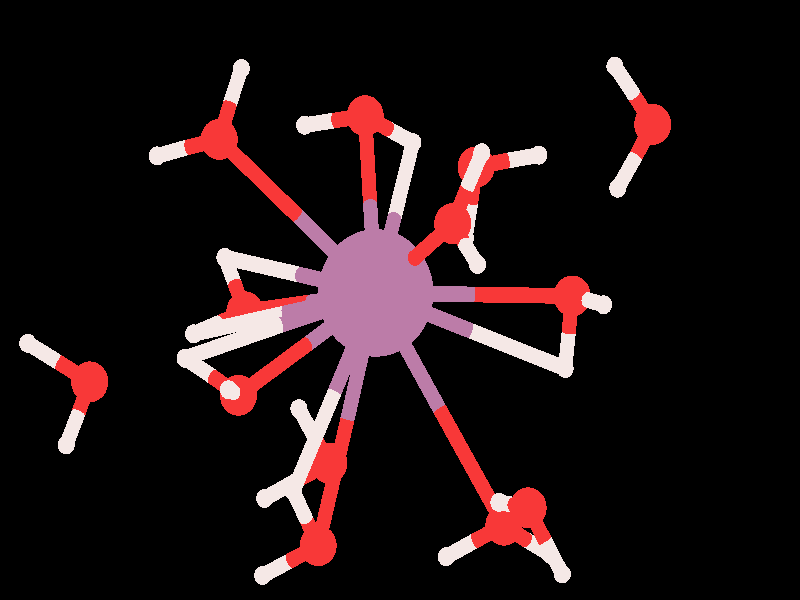 #include "colors.inc"
#include "finish.inc"

global_settings {assumed_gamma 1 max_trace_level 6}
background {color White transmit 1.0}
camera {orthographic angle 0
  right -11.24*x up 7.62*y
  direction 50.00*z
  location <0,0,50.00> look_at <0,0,0>}


light_source {<  2.00,   3.00,  40.00> color White
  area_light <0.70, 0, 0>, <0, 0.70, 0>, 3, 3
  adaptive 1 jitter}
// no fog
#declare simple = finish {phong 0.7}
#declare pale = finish {ambient 0.5 diffuse 0.85 roughness 0.001 specular 0.200 }
#declare intermediate = finish {ambient 0.3 diffuse 0.6 specular 0.1 roughness 0.04}
#declare vmd = finish {ambient 0.0 diffuse 0.65 phong 0.1 phong_size 40.0 specular 0.5 }
#declare jmol = finish {ambient 0.2 diffuse 0.6 specular 1 roughness 0.001 metallic}
#declare ase2 = finish {ambient 0.05 brilliance 3 diffuse 0.6 metallic specular 0.7 roughness 0.04 reflection 0.15}
#declare ase3 = finish {ambient 0.15 brilliance 2 diffuse 0.6 metallic specular 1.0 roughness 0.001 reflection 0.0}
#declare glass = finish {ambient 0.05 diffuse 0.3 specular 1.0 roughness 0.001}
#declare glass2 = finish {ambient 0.01 diffuse 0.3 specular 1.0 reflection 0.25 roughness 0.001}
#declare Rcell = 0.050;
#declare Rbond = 0.100;

#macro atom(LOC, R, COL, TRANS, FIN)
  sphere{LOC, R texture{pigment{color COL transmit TRANS} finish{FIN}}}
#end
#macro constrain(LOC, R, COL, TRANS FIN)
union{torus{R, Rcell rotate 45*z texture{pigment{color COL transmit TRANS} finish{FIN}}}
     torus{R, Rcell rotate -45*z texture{pigment{color COL transmit TRANS} finish{FIN}}}
     translate LOC}
#end

// no cell vertices
atom(< -0.49,   2.34,  -6.83>, 0.26, rgb <0.94, 0.04, 0.04>, 0.0, jmol) // #0
atom(< -1.34,   2.22,  -7.27>, 0.12, rgb <0.91, 0.81, 0.79>, 0.0, jmol) // #1
atom(<  0.18,   2.00,  -7.49>, 0.12, rgb <0.91, 0.81, 0.79>, 0.0, jmol) // #2
atom(< -2.18,  -0.15,  -6.83>, 0.26, rgb <0.94, 0.04, 0.04>, 0.0, jmol) // #3
atom(< -2.46,   0.54,  -7.43>, 0.12, rgb <0.91, 0.81, 0.79>, 0.0, jmol) // #4
atom(< -2.90,  -0.43,  -6.30>, 0.12, rgb <0.91, 0.81, 0.79>, 0.0, jmol) // #5
atom(<  3.55,   2.23,  -6.81>, 0.26, rgb <0.94, 0.04, 0.04>, 0.0, jmol) // #6
atom(<  3.06,   1.42,  -6.50>, 0.12, rgb <0.91, 0.81, 0.79>, 0.0, jmol) // #7
atom(<  3.02,   2.97,  -6.46>, 0.12, rgb <0.91, 0.81, 0.79>, 0.0, jmol) // #8
atom(<  1.80,  -2.64,  -1.51>, 0.26, rgb <0.94, 0.04, 0.04>, 0.0, jmol) // #9
atom(<  1.39,  -2.57,  -2.37>, 0.12, rgb <0.91, 0.81, 0.79>, 0.0, jmol) // #10
atom(<  2.28,  -3.48,  -1.63>, 0.12, rgb <0.91, 0.81, 0.79>, 0.0, jmol) // #11
atom(< -1.15,  -3.12,  -5.19>, 0.26, rgb <0.94, 0.04, 0.04>, 0.0, jmol) // #12
atom(< -1.93,  -3.50,  -5.70>, 0.12, rgb <0.91, 0.81, 0.79>, 0.0, jmol) // #13
atom(< -1.50,  -2.43,  -4.63>, 0.12, rgb <0.91, 0.81, 0.79>, 0.0, jmol) // #14
atom(< -1.00,  -2.07,  -8.44>, 0.26, rgb <0.94, 0.04, 0.04>, 0.0, jmol) // #15
atom(< -1.90,  -2.52,  -8.52>, 0.12, rgb <0.91, 0.81, 0.79>, 0.0, jmol) // #16
atom(< -1.42,  -1.38,  -7.86>, 0.12, rgb <0.91, 0.81, 0.79>, 0.0, jmol) // #17
atom(<  2.42,   0.05,  -5.57>, 0.26, rgb <0.94, 0.04, 0.04>, 0.0, jmol) // #18
atom(<  2.86,  -0.06,  -4.66>, 0.12, rgb <0.91, 0.81, 0.79>, 0.0, jmol) // #19
atom(<  2.32,  -0.87,  -5.79>, 0.12, rgb <0.91, 0.81, 0.79>, 0.0, jmol) // #20
atom(< -2.27,  -1.21,  -3.77>, 0.26, rgb <0.94, 0.04, 0.04>, 0.0, jmol) // #21
atom(< -3.02,  -0.74,  -4.17>, 0.12, rgb <0.91, 0.81, 0.79>, 0.0, jmol) // #22
atom(< -2.41,  -1.14,  -2.77>, 0.12, rgb <0.91, 0.81, 0.79>, 0.0, jmol) // #23
atom(< -4.36,  -1.04,  -5.60>, 0.26, rgb <0.94, 0.04, 0.04>, 0.0, jmol) // #24
atom(< -5.23,  -0.55,  -5.76>, 0.12, rgb <0.91, 0.81, 0.79>, 0.0, jmol) // #25
atom(< -4.69,  -1.84,  -5.24>, 0.12, rgb <0.91, 0.81, 0.79>, 0.0, jmol) // #26
atom(<  1.07,   1.69,  -8.87>, 0.26, rgb <0.94, 0.04, 0.04>, 0.0, jmol) // #27
atom(<  0.92,   0.79,  -9.14>, 0.12, rgb <0.91, 0.81, 0.79>, 0.0, jmol) // #28
atom(<  1.95,   1.84,  -9.14>, 0.12, rgb <0.91, 0.81, 0.79>, 0.0, jmol) // #29
atom(<  1.46,  -2.86,  -4.42>, 0.26, rgb <0.94, 0.04, 0.04>, 0.0, jmol) // #30
atom(<  2.11,  -3.23,  -5.01>, 0.12, rgb <0.91, 0.81, 0.79>, 0.0, jmol) // #31
atom(<  0.65,  -3.26,  -4.75>, 0.12, rgb <0.91, 0.81, 0.79>, 0.0, jmol) // #32
atom(<  0.74,   0.97,  -2.61>, 0.26, rgb <0.94, 0.04, 0.04>, 0.0, jmol) // #33
atom(<  1.09,   0.45,  -1.91>, 0.12, rgb <0.91, 0.81, 0.79>, 0.0, jmol) // #34
atom(<  1.15,   1.87,  -2.42>, 0.12, rgb <0.91, 0.81, 0.79>, 0.0, jmol) // #35
atom(< -2.54,   2.04,  -4.37>, 0.26, rgb <0.94, 0.04, 0.04>, 0.0, jmol) // #36
atom(< -3.41,   1.83,  -4.83>, 0.12, rgb <0.91, 0.81, 0.79>, 0.0, jmol) // #37
atom(< -2.23,   2.94,  -4.70>, 0.12, rgb <0.91, 0.81, 0.79>, 0.0, jmol) // #38
atom(< -0.34,   0.09,  -5.11>, 0.81, rgb <0.50, 0.20, 0.39>, 0.0, jmol) // #39
cylinder {< -0.49,   2.34,  -6.83>, < -0.92,   2.28,  -7.05>, Rbond texture{pigment {color rgb <0.94, 0.04, 0.04> transmit 0.0} finish{jmol}}}
cylinder {< -1.34,   2.22,  -7.27>, < -0.92,   2.28,  -7.05>, Rbond texture{pigment {color rgb <0.91, 0.81, 0.79> transmit 0.0} finish{jmol}}}
cylinder {< -0.49,   2.34,  -6.83>, < -0.16,   2.17,  -7.16>, Rbond texture{pigment {color rgb <0.94, 0.04, 0.04> transmit 0.0} finish{jmol}}}
cylinder {<  0.18,   2.00,  -7.49>, < -0.16,   2.17,  -7.16>, Rbond texture{pigment {color rgb <0.91, 0.81, 0.79> transmit 0.0} finish{jmol}}}
cylinder {< -0.49,   2.34,  -6.83>, < -0.42,   1.22,  -5.97>, Rbond texture{pigment {color rgb <0.94, 0.04, 0.04> transmit 0.0} finish{jmol}}}
cylinder {< -0.34,   0.09,  -5.11>, < -0.42,   1.22,  -5.97>, Rbond texture{pigment {color rgb <0.50, 0.20, 0.39> transmit 0.0} finish{jmol}}}
cylinder {<  0.18,   2.00,  -7.49>, < -0.08,   1.04,  -6.30>, Rbond texture{pigment {color rgb <0.91, 0.81, 0.79> transmit 0.0} finish{jmol}}}
cylinder {< -0.34,   0.09,  -5.11>, < -0.08,   1.04,  -6.30>, Rbond texture{pigment {color rgb <0.50, 0.20, 0.39> transmit 0.0} finish{jmol}}}
cylinder {< -2.18,  -0.15,  -6.83>, < -2.32,   0.20,  -7.13>, Rbond texture{pigment {color rgb <0.94, 0.04, 0.04> transmit 0.0} finish{jmol}}}
cylinder {< -2.46,   0.54,  -7.43>, < -2.32,   0.20,  -7.13>, Rbond texture{pigment {color rgb <0.91, 0.81, 0.79> transmit 0.0} finish{jmol}}}
cylinder {< -2.18,  -0.15,  -6.83>, < -2.54,  -0.29,  -6.56>, Rbond texture{pigment {color rgb <0.94, 0.04, 0.04> transmit 0.0} finish{jmol}}}
cylinder {< -2.90,  -0.43,  -6.30>, < -2.54,  -0.29,  -6.56>, Rbond texture{pigment {color rgb <0.91, 0.81, 0.79> transmit 0.0} finish{jmol}}}
cylinder {< -2.18,  -0.15,  -6.83>, < -1.26,  -0.03,  -5.97>, Rbond texture{pigment {color rgb <0.94, 0.04, 0.04> transmit 0.0} finish{jmol}}}
cylinder {< -0.34,   0.09,  -5.11>, < -1.26,  -0.03,  -5.97>, Rbond texture{pigment {color rgb <0.50, 0.20, 0.39> transmit 0.0} finish{jmol}}}
cylinder {< -2.46,   0.54,  -7.43>, < -1.40,   0.32,  -6.27>, Rbond texture{pigment {color rgb <0.91, 0.81, 0.79> transmit 0.0} finish{jmol}}}
cylinder {< -0.34,   0.09,  -5.11>, < -1.40,   0.32,  -6.27>, Rbond texture{pigment {color rgb <0.50, 0.20, 0.39> transmit 0.0} finish{jmol}}}
cylinder {< -2.90,  -0.43,  -6.30>, < -1.62,  -0.17,  -5.70>, Rbond texture{pigment {color rgb <0.91, 0.81, 0.79> transmit 0.0} finish{jmol}}}
cylinder {< -0.34,   0.09,  -5.11>, < -1.62,  -0.17,  -5.70>, Rbond texture{pigment {color rgb <0.50, 0.20, 0.39> transmit 0.0} finish{jmol}}}
cylinder {<  3.55,   2.23,  -6.81>, <  3.31,   1.82,  -6.66>, Rbond texture{pigment {color rgb <0.94, 0.04, 0.04> transmit 0.0} finish{jmol}}}
cylinder {<  3.06,   1.42,  -6.50>, <  3.31,   1.82,  -6.66>, Rbond texture{pigment {color rgb <0.91, 0.81, 0.79> transmit 0.0} finish{jmol}}}
cylinder {<  3.55,   2.23,  -6.81>, <  3.29,   2.60,  -6.64>, Rbond texture{pigment {color rgb <0.94, 0.04, 0.04> transmit 0.0} finish{jmol}}}
cylinder {<  3.02,   2.97,  -6.46>, <  3.29,   2.60,  -6.64>, Rbond texture{pigment {color rgb <0.91, 0.81, 0.79> transmit 0.0} finish{jmol}}}
cylinder {<  1.80,  -2.64,  -1.51>, <  1.60,  -2.60,  -1.94>, Rbond texture{pigment {color rgb <0.94, 0.04, 0.04> transmit 0.0} finish{jmol}}}
cylinder {<  1.39,  -2.57,  -2.37>, <  1.60,  -2.60,  -1.94>, Rbond texture{pigment {color rgb <0.91, 0.81, 0.79> transmit 0.0} finish{jmol}}}
cylinder {<  1.80,  -2.64,  -1.51>, <  2.04,  -3.06,  -1.57>, Rbond texture{pigment {color rgb <0.94, 0.04, 0.04> transmit 0.0} finish{jmol}}}
cylinder {<  2.28,  -3.48,  -1.63>, <  2.04,  -3.06,  -1.57>, Rbond texture{pigment {color rgb <0.91, 0.81, 0.79> transmit 0.0} finish{jmol}}}
cylinder {< -1.15,  -3.12,  -5.19>, < -1.54,  -3.31,  -5.45>, Rbond texture{pigment {color rgb <0.94, 0.04, 0.04> transmit 0.0} finish{jmol}}}
cylinder {< -1.93,  -3.50,  -5.70>, < -1.54,  -3.31,  -5.45>, Rbond texture{pigment {color rgb <0.91, 0.81, 0.79> transmit 0.0} finish{jmol}}}
cylinder {< -1.15,  -3.12,  -5.19>, < -1.32,  -2.78,  -4.91>, Rbond texture{pigment {color rgb <0.94, 0.04, 0.04> transmit 0.0} finish{jmol}}}
cylinder {< -1.50,  -2.43,  -4.63>, < -1.32,  -2.78,  -4.91>, Rbond texture{pigment {color rgb <0.91, 0.81, 0.79> transmit 0.0} finish{jmol}}}
cylinder {< -1.15,  -3.12,  -5.19>, < -0.74,  -1.52,  -5.15>, Rbond texture{pigment {color rgb <0.94, 0.04, 0.04> transmit 0.0} finish{jmol}}}
cylinder {< -0.34,   0.09,  -5.11>, < -0.74,  -1.52,  -5.15>, Rbond texture{pigment {color rgb <0.50, 0.20, 0.39> transmit 0.0} finish{jmol}}}
cylinder {< -1.50,  -2.43,  -4.63>, < -0.92,  -1.17,  -4.87>, Rbond texture{pigment {color rgb <0.91, 0.81, 0.79> transmit 0.0} finish{jmol}}}
cylinder {< -0.34,   0.09,  -5.11>, < -0.92,  -1.17,  -4.87>, Rbond texture{pigment {color rgb <0.50, 0.20, 0.39> transmit 0.0} finish{jmol}}}
cylinder {< -1.00,  -2.07,  -8.44>, < -1.45,  -2.29,  -8.48>, Rbond texture{pigment {color rgb <0.94, 0.04, 0.04> transmit 0.0} finish{jmol}}}
cylinder {< -1.90,  -2.52,  -8.52>, < -1.45,  -2.29,  -8.48>, Rbond texture{pigment {color rgb <0.91, 0.81, 0.79> transmit 0.0} finish{jmol}}}
cylinder {< -1.00,  -2.07,  -8.44>, < -1.21,  -1.73,  -8.15>, Rbond texture{pigment {color rgb <0.94, 0.04, 0.04> transmit 0.0} finish{jmol}}}
cylinder {< -1.42,  -1.38,  -7.86>, < -1.21,  -1.73,  -8.15>, Rbond texture{pigment {color rgb <0.91, 0.81, 0.79> transmit 0.0} finish{jmol}}}
cylinder {<  2.42,   0.05,  -5.57>, <  2.37,  -0.41,  -5.68>, Rbond texture{pigment {color rgb <0.94, 0.04, 0.04> transmit 0.0} finish{jmol}}}
cylinder {<  2.32,  -0.87,  -5.79>, <  2.37,  -0.41,  -5.68>, Rbond texture{pigment {color rgb <0.91, 0.81, 0.79> transmit 0.0} finish{jmol}}}
cylinder {<  2.42,   0.05,  -5.57>, <  1.04,   0.07,  -5.34>, Rbond texture{pigment {color rgb <0.94, 0.04, 0.04> transmit 0.0} finish{jmol}}}
cylinder {< -0.34,   0.09,  -5.11>, <  1.04,   0.07,  -5.34>, Rbond texture{pigment {color rgb <0.50, 0.20, 0.39> transmit 0.0} finish{jmol}}}
cylinder {<  2.42,   0.05,  -5.57>, <  2.64,  -0.00,  -5.11>, Rbond texture{pigment {color rgb <0.94, 0.04, 0.04> transmit 0.0} finish{jmol}}}
cylinder {<  2.86,  -0.06,  -4.66>, <  2.64,  -0.00,  -5.11>, Rbond texture{pigment {color rgb <0.91, 0.81, 0.79> transmit 0.0} finish{jmol}}}
cylinder {<  2.32,  -0.87,  -5.79>, <  0.99,  -0.39,  -5.45>, Rbond texture{pigment {color rgb <0.91, 0.81, 0.79> transmit 0.0} finish{jmol}}}
cylinder {< -0.34,   0.09,  -5.11>, <  0.99,  -0.39,  -5.45>, Rbond texture{pigment {color rgb <0.50, 0.20, 0.39> transmit 0.0} finish{jmol}}}
cylinder {< -2.27,  -1.21,  -3.77>, < -2.64,  -0.97,  -3.97>, Rbond texture{pigment {color rgb <0.94, 0.04, 0.04> transmit 0.0} finish{jmol}}}
cylinder {< -3.02,  -0.74,  -4.17>, < -2.64,  -0.97,  -3.97>, Rbond texture{pigment {color rgb <0.91, 0.81, 0.79> transmit 0.0} finish{jmol}}}
cylinder {< -2.27,  -1.21,  -3.77>, < -2.34,  -1.17,  -3.27>, Rbond texture{pigment {color rgb <0.94, 0.04, 0.04> transmit 0.0} finish{jmol}}}
cylinder {< -2.41,  -1.14,  -2.77>, < -2.34,  -1.17,  -3.27>, Rbond texture{pigment {color rgb <0.91, 0.81, 0.79> transmit 0.0} finish{jmol}}}
cylinder {< -2.27,  -1.21,  -3.77>, < -1.30,  -0.56,  -4.44>, Rbond texture{pigment {color rgb <0.94, 0.04, 0.04> transmit 0.0} finish{jmol}}}
cylinder {< -0.34,   0.09,  -5.11>, < -1.30,  -0.56,  -4.44>, Rbond texture{pigment {color rgb <0.50, 0.20, 0.39> transmit 0.0} finish{jmol}}}
cylinder {< -3.02,  -0.74,  -4.17>, < -1.68,  -0.32,  -4.64>, Rbond texture{pigment {color rgb <0.91, 0.81, 0.79> transmit 0.0} finish{jmol}}}
cylinder {< -0.34,   0.09,  -5.11>, < -1.68,  -0.32,  -4.64>, Rbond texture{pigment {color rgb <0.50, 0.20, 0.39> transmit 0.0} finish{jmol}}}
cylinder {< -4.36,  -1.04,  -5.60>, < -4.80,  -0.79,  -5.68>, Rbond texture{pigment {color rgb <0.94, 0.04, 0.04> transmit 0.0} finish{jmol}}}
cylinder {< -5.23,  -0.55,  -5.76>, < -4.80,  -0.79,  -5.68>, Rbond texture{pigment {color rgb <0.91, 0.81, 0.79> transmit 0.0} finish{jmol}}}
cylinder {< -4.36,  -1.04,  -5.60>, < -4.52,  -1.44,  -5.42>, Rbond texture{pigment {color rgb <0.94, 0.04, 0.04> transmit 0.0} finish{jmol}}}
cylinder {< -4.69,  -1.84,  -5.24>, < -4.52,  -1.44,  -5.42>, Rbond texture{pigment {color rgb <0.91, 0.81, 0.79> transmit 0.0} finish{jmol}}}
cylinder {<  1.07,   1.69,  -8.87>, <  1.51,   1.77,  -9.00>, Rbond texture{pigment {color rgb <0.94, 0.04, 0.04> transmit 0.0} finish{jmol}}}
cylinder {<  1.95,   1.84,  -9.14>, <  1.51,   1.77,  -9.00>, Rbond texture{pigment {color rgb <0.91, 0.81, 0.79> transmit 0.0} finish{jmol}}}
cylinder {<  1.07,   1.69,  -8.87>, <  1.00,   1.24,  -9.01>, Rbond texture{pigment {color rgb <0.94, 0.04, 0.04> transmit 0.0} finish{jmol}}}
cylinder {<  0.92,   0.79,  -9.14>, <  1.00,   1.24,  -9.01>, Rbond texture{pigment {color rgb <0.91, 0.81, 0.79> transmit 0.0} finish{jmol}}}
cylinder {<  1.46,  -2.86,  -4.42>, <  0.56,  -1.39,  -4.77>, Rbond texture{pigment {color rgb <0.94, 0.04, 0.04> transmit 0.0} finish{jmol}}}
cylinder {< -0.34,   0.09,  -5.11>, <  0.56,  -1.39,  -4.77>, Rbond texture{pigment {color rgb <0.50, 0.20, 0.39> transmit 0.0} finish{jmol}}}
cylinder {<  1.46,  -2.86,  -4.42>, <  1.78,  -3.05,  -4.72>, Rbond texture{pigment {color rgb <0.94, 0.04, 0.04> transmit 0.0} finish{jmol}}}
cylinder {<  2.11,  -3.23,  -5.01>, <  1.78,  -3.05,  -4.72>, Rbond texture{pigment {color rgb <0.91, 0.81, 0.79> transmit 0.0} finish{jmol}}}
cylinder {<  1.46,  -2.86,  -4.42>, <  1.05,  -3.06,  -4.58>, Rbond texture{pigment {color rgb <0.94, 0.04, 0.04> transmit 0.0} finish{jmol}}}
cylinder {<  0.65,  -3.26,  -4.75>, <  1.05,  -3.06,  -4.58>, Rbond texture{pigment {color rgb <0.91, 0.81, 0.79> transmit 0.0} finish{jmol}}}
cylinder {<  0.74,   0.97,  -2.61>, <  0.20,   0.53,  -3.86>, Rbond texture{pigment {color rgb <0.94, 0.04, 0.04> transmit 0.0} finish{jmol}}}
cylinder {< -0.34,   0.09,  -5.11>, <  0.20,   0.53,  -3.86>, Rbond texture{pigment {color rgb <0.50, 0.20, 0.39> transmit 0.0} finish{jmol}}}
cylinder {<  0.74,   0.97,  -2.61>, <  0.94,   1.42,  -2.52>, Rbond texture{pigment {color rgb <0.94, 0.04, 0.04> transmit 0.0} finish{jmol}}}
cylinder {<  1.15,   1.87,  -2.42>, <  0.94,   1.42,  -2.52>, Rbond texture{pigment {color rgb <0.91, 0.81, 0.79> transmit 0.0} finish{jmol}}}
cylinder {<  0.74,   0.97,  -2.61>, <  0.91,   0.71,  -2.26>, Rbond texture{pigment {color rgb <0.94, 0.04, 0.04> transmit 0.0} finish{jmol}}}
cylinder {<  1.09,   0.45,  -1.91>, <  0.91,   0.71,  -2.26>, Rbond texture{pigment {color rgb <0.91, 0.81, 0.79> transmit 0.0} finish{jmol}}}
cylinder {< -2.54,   2.04,  -4.37>, < -2.39,   2.49,  -4.54>, Rbond texture{pigment {color rgb <0.94, 0.04, 0.04> transmit 0.0} finish{jmol}}}
cylinder {< -2.23,   2.94,  -4.70>, < -2.39,   2.49,  -4.54>, Rbond texture{pigment {color rgb <0.91, 0.81, 0.79> transmit 0.0} finish{jmol}}}
cylinder {< -2.54,   2.04,  -4.37>, < -2.98,   1.94,  -4.60>, Rbond texture{pigment {color rgb <0.94, 0.04, 0.04> transmit 0.0} finish{jmol}}}
cylinder {< -3.41,   1.83,  -4.83>, < -2.98,   1.94,  -4.60>, Rbond texture{pigment {color rgb <0.91, 0.81, 0.79> transmit 0.0} finish{jmol}}}
cylinder {< -2.54,   2.04,  -4.37>, < -1.44,   1.07,  -4.74>, Rbond texture{pigment {color rgb <0.94, 0.04, 0.04> transmit 0.0} finish{jmol}}}
cylinder {< -0.34,   0.09,  -5.11>, < -1.44,   1.07,  -4.74>, Rbond texture{pigment {color rgb <0.50, 0.20, 0.39> transmit 0.0} finish{jmol}}}
// no constraints
